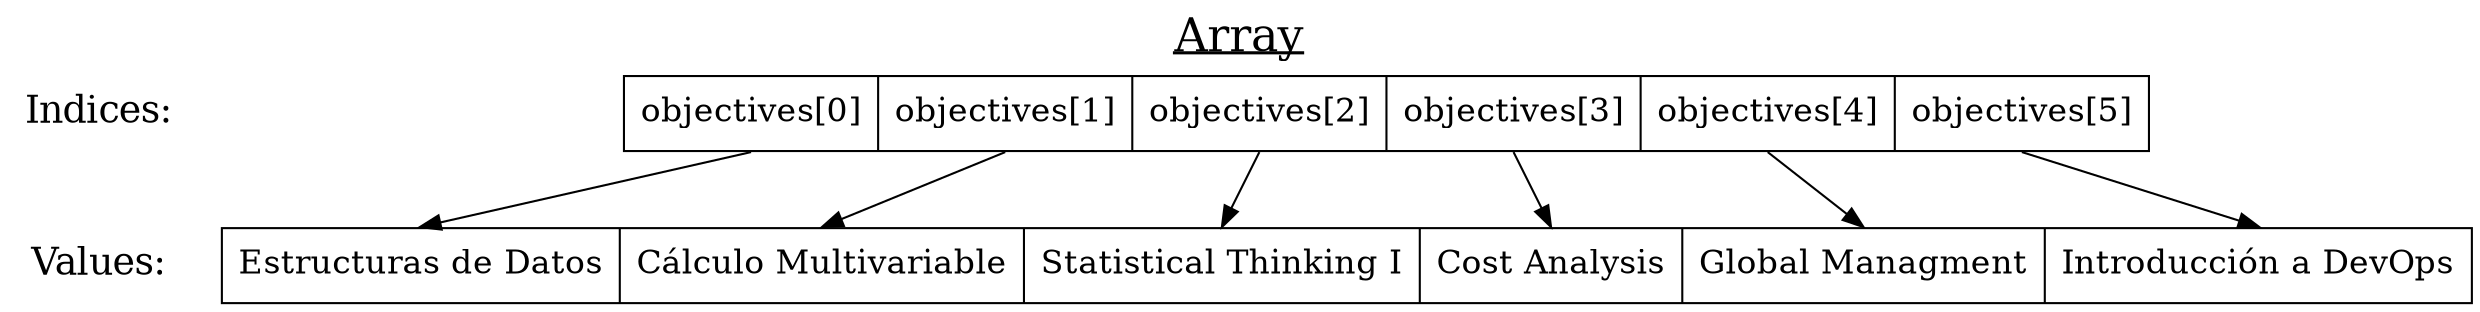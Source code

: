 digraph g {
    graph [
    rankdir = "TB"
    splines=line
    dpi = 450
    ];
     node [shape=plaintext, fontcolor=black, fontsize=18];
    "Indices:" -> "Values:" [color=white];
    node [
    fontsize = "16"
    shape = "record"
    ];
    
    "array0" [
    label = " <f0> objectives[0] | <f1> objectives[1] | <f2> objectives[2] | <f3> objectives[3] | <f4> objectives[4] | <f5> objectives[5]"
    ];

    "node0" [
    label = "<f0> Estructuras de Datos | <f1> Cálculo Multivariable | <f2> Statistical Thinking I | <f3> Cost Analysis | <f4> Global Managment | <f5> Introducción a DevOps"
    ];

    labelloc="t";
    label= <<u>Array</u>>; fontsize=22; 

    {rank=same; node0;}
    "array0":f0 -> "node0":f0 [
    id = 0
    ];
    "array0":f1 -> "node0":f1 [
    id = 1
    ];
    "array0":f2 -> "node0":f2 [
    id = 2
    ];
    "array0":f3 -> "node0":f3 [
    id = 3
    ];
    "array0":f4 -> "node0":f4 [
    id = 4
    ];
    "array0":f5 -> "node0":f5 [
    id = 4
    ];

}